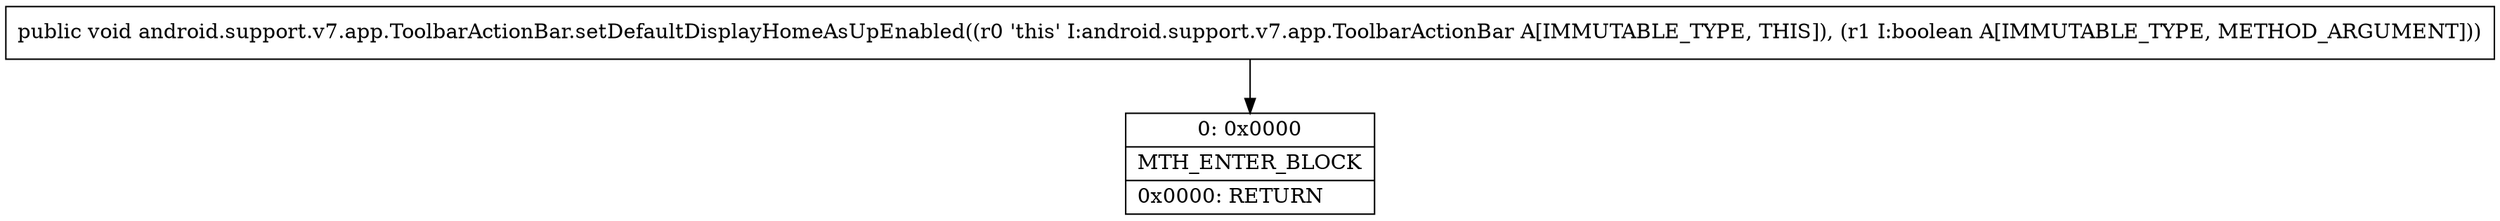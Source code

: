 digraph "CFG forandroid.support.v7.app.ToolbarActionBar.setDefaultDisplayHomeAsUpEnabled(Z)V" {
Node_0 [shape=record,label="{0\:\ 0x0000|MTH_ENTER_BLOCK\l|0x0000: RETURN   \l}"];
MethodNode[shape=record,label="{public void android.support.v7.app.ToolbarActionBar.setDefaultDisplayHomeAsUpEnabled((r0 'this' I:android.support.v7.app.ToolbarActionBar A[IMMUTABLE_TYPE, THIS]), (r1 I:boolean A[IMMUTABLE_TYPE, METHOD_ARGUMENT])) }"];
MethodNode -> Node_0;
}

